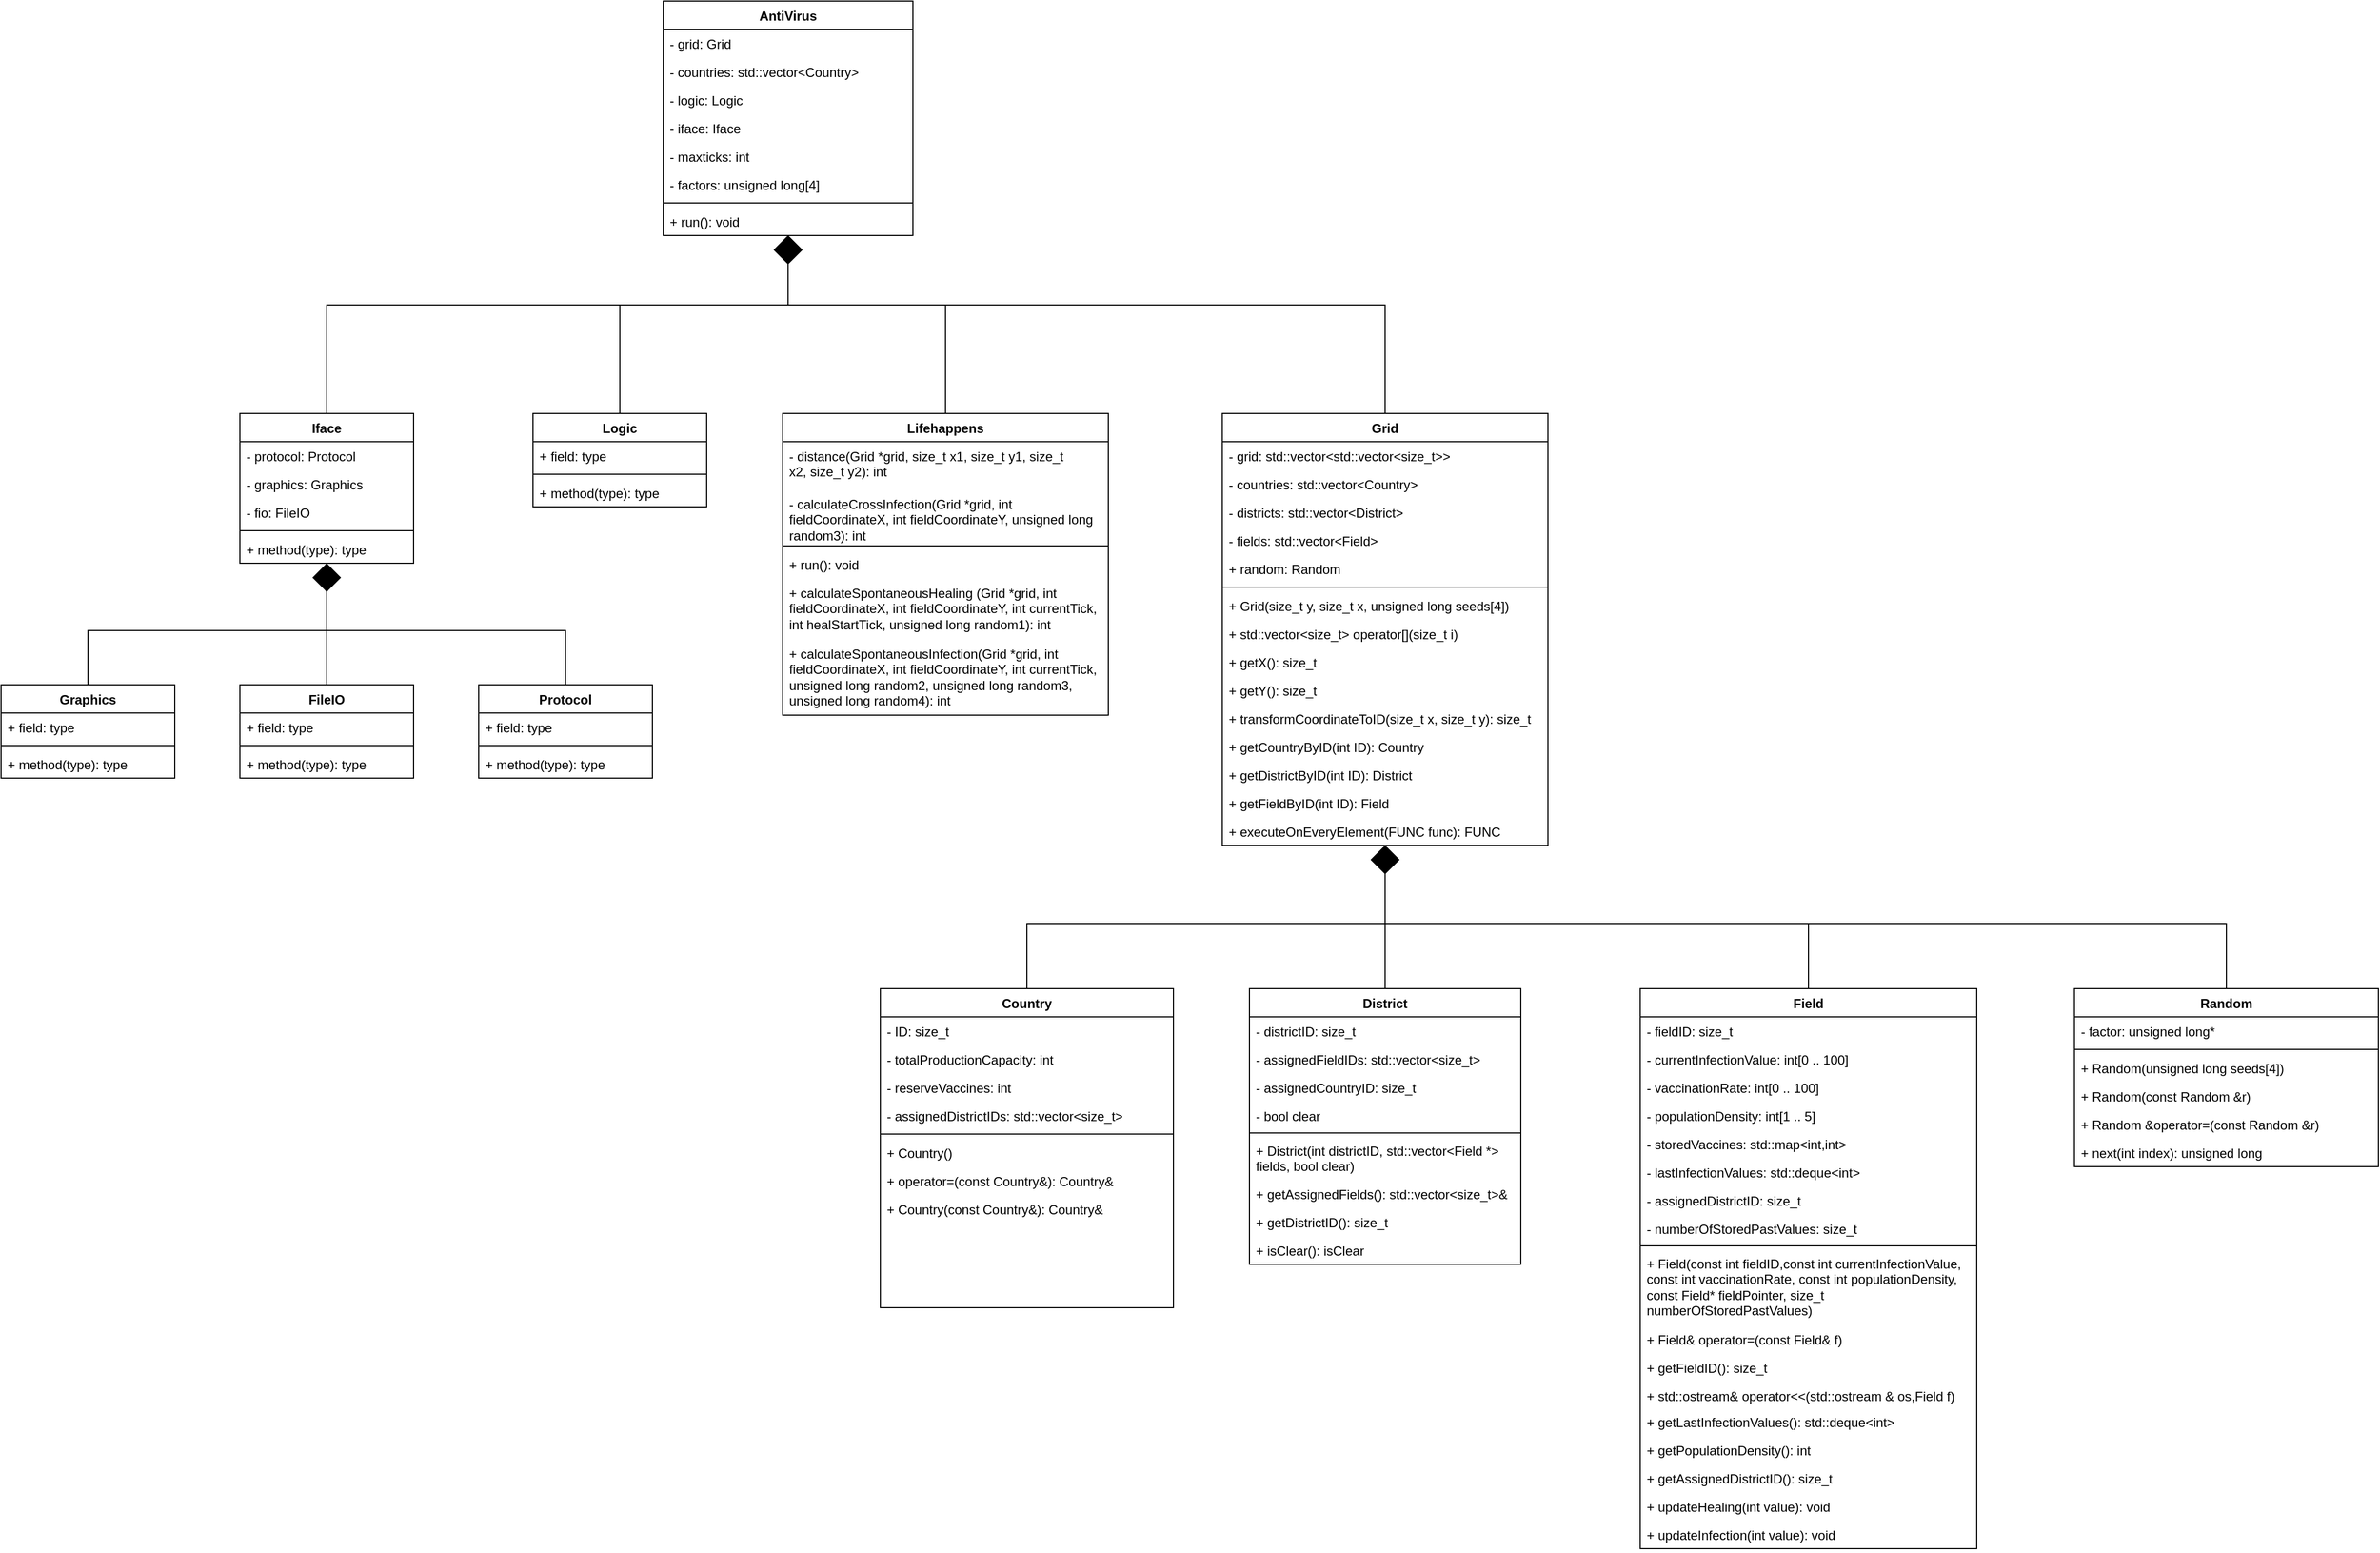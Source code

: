 <mxfile version="13.8.1" type="google"><diagram id="C5RBs43oDa-KdzZeNtuy" name="Page-1"><mxGraphModel dx="2557" dy="2136" grid="1" gridSize="10" guides="1" tooltips="1" connect="1" arrows="1" fold="1" page="1" pageScale="1" pageWidth="827" pageHeight="1169" math="0" shadow="0"><root><mxCell id="WIyWlLk6GJQsqaUBKTNV-0"/><mxCell id="WIyWlLk6GJQsqaUBKTNV-1" parent="WIyWlLk6GJQsqaUBKTNV-0"/><mxCell id="WLsQaqAnKxrEDyTLTu7i-65" style="edgeStyle=orthogonalEdgeStyle;rounded=0;orthogonalLoop=1;jettySize=auto;html=1;endArrow=diamond;endFill=1;endSize=24;" parent="WIyWlLk6GJQsqaUBKTNV-1" source="WLsQaqAnKxrEDyTLTu7i-56" edge="1" target="WLsQaqAnKxrEDyTLTu7i-88"><mxGeometry relative="1" as="geometry"><mxPoint x="-50" y="188" as="targetPoint"/><Array as="points"><mxPoint x="-400" y="-90"/><mxPoint x="25" y="-90"/></Array></mxGeometry></mxCell><mxCell id="WLsQaqAnKxrEDyTLTu7i-66" style="edgeStyle=orthogonalEdgeStyle;rounded=0;orthogonalLoop=1;jettySize=auto;html=1;endArrow=diamond;endFill=1;endSize=24;" parent="WIyWlLk6GJQsqaUBKTNV-1" source="WLsQaqAnKxrEDyTLTu7i-45" edge="1" target="WLsQaqAnKxrEDyTLTu7i-88"><mxGeometry relative="1" as="geometry"><mxPoint x="-50" y="188" as="targetPoint"/><Array as="points"><mxPoint x="-130" y="-90"/><mxPoint x="25" y="-90"/></Array></mxGeometry></mxCell><mxCell id="WLsQaqAnKxrEDyTLTu7i-67" style="edgeStyle=orthogonalEdgeStyle;rounded=0;orthogonalLoop=1;jettySize=auto;html=1;endArrow=diamondThin;endFill=1;endSize=24;" parent="WIyWlLk6GJQsqaUBKTNV-1" source="WLsQaqAnKxrEDyTLTu7i-30" target="WLsQaqAnKxrEDyTLTu7i-56" edge="1"><mxGeometry relative="1" as="geometry"><Array as="points"><mxPoint x="-620" y="210"/><mxPoint x="-400" y="210"/></Array></mxGeometry></mxCell><mxCell id="WLsQaqAnKxrEDyTLTu7i-68" style="edgeStyle=orthogonalEdgeStyle;rounded=0;orthogonalLoop=1;jettySize=auto;html=1;endArrow=diamondThin;endFill=1;endSize=24;" parent="WIyWlLk6GJQsqaUBKTNV-1" source="WLsQaqAnKxrEDyTLTu7i-34" target="WLsQaqAnKxrEDyTLTu7i-56" edge="1"><mxGeometry relative="1" as="geometry"><Array as="points"><mxPoint x="-180" y="210"/><mxPoint x="-400" y="210"/></Array></mxGeometry></mxCell><mxCell id="WLsQaqAnKxrEDyTLTu7i-73" style="edgeStyle=orthogonalEdgeStyle;rounded=0;orthogonalLoop=1;jettySize=auto;html=1;endArrow=diamond;endFill=1;endSize=24;" parent="WIyWlLk6GJQsqaUBKTNV-1" source="WLsQaqAnKxrEDyTLTu7i-69" target="WLsQaqAnKxrEDyTLTu7i-56" edge="1"><mxGeometry relative="1" as="geometry"/></mxCell><mxCell id="hWifRzDlr-PRYzr6Nser-12" style="edgeStyle=orthogonalEdgeStyle;rounded=0;orthogonalLoop=1;jettySize=auto;html=1;endArrow=diamond;endFill=1;endSize=24;" parent="WIyWlLk6GJQsqaUBKTNV-1" source="hWifRzDlr-PRYzr6Nser-5" target="WLsQaqAnKxrEDyTLTu7i-94" edge="1"><mxGeometry relative="1" as="geometry"><mxPoint x="810" y="130" as="sourcePoint"/><Array as="points"><mxPoint x="1350" y="480"/><mxPoint x="575" y="480"/></Array></mxGeometry></mxCell><mxCell id="WLsQaqAnKxrEDyTLTu7i-117" style="edgeStyle=orthogonalEdgeStyle;rounded=0;orthogonalLoop=1;jettySize=auto;html=1;endArrow=diamond;endFill=1;endSize=24;exitX=0.5;exitY=0;exitDx=0;exitDy=0;" parent="WIyWlLk6GJQsqaUBKTNV-1" source="WLsQaqAnKxrEDyTLTu7i-94" target="WLsQaqAnKxrEDyTLTu7i-88" edge="1"><mxGeometry relative="1" as="geometry"><Array as="points"><mxPoint x="575" y="-90"/><mxPoint x="25" y="-90"/></Array></mxGeometry></mxCell><mxCell id="WLsQaqAnKxrEDyTLTu7i-128" style="edgeStyle=orthogonalEdgeStyle;rounded=0;orthogonalLoop=1;jettySize=auto;html=1;endArrow=diamond;endFill=1;endSize=24;" parent="WIyWlLk6GJQsqaUBKTNV-1" source="WLsQaqAnKxrEDyTLTu7i-118" target="WLsQaqAnKxrEDyTLTu7i-94" edge="1"><mxGeometry relative="1" as="geometry"><Array as="points"><mxPoint x="245" y="480"/><mxPoint x="575" y="480"/></Array></mxGeometry></mxCell><mxCell id="WLsQaqAnKxrEDyTLTu7i-129" style="edgeStyle=orthogonalEdgeStyle;rounded=0;orthogonalLoop=1;jettySize=auto;html=1;endArrow=diamond;endFill=1;endSize=24;" parent="WIyWlLk6GJQsqaUBKTNV-1" source="WLsQaqAnKxrEDyTLTu7i-99" target="WLsQaqAnKxrEDyTLTu7i-94" edge="1"><mxGeometry relative="1" as="geometry"/></mxCell><mxCell id="WLsQaqAnKxrEDyTLTu7i-131" style="edgeStyle=orthogonalEdgeStyle;rounded=0;orthogonalLoop=1;jettySize=auto;html=1;endArrow=diamond;endFill=1;endSize=24;" parent="WIyWlLk6GJQsqaUBKTNV-1" source="WLsQaqAnKxrEDyTLTu7i-109" target="WLsQaqAnKxrEDyTLTu7i-94" edge="1"><mxGeometry relative="1" as="geometry"><Array as="points"><mxPoint x="575" y="480"/></Array></mxGeometry></mxCell><mxCell id="hWifRzDlr-PRYzr6Nser-24" style="edgeStyle=orthogonalEdgeStyle;rounded=0;orthogonalLoop=1;jettySize=auto;html=1;endArrow=diamond;endFill=1;endSize=24;" parent="WIyWlLk6GJQsqaUBKTNV-1" source="hWifRzDlr-PRYzr6Nser-13" target="WLsQaqAnKxrEDyTLTu7i-88" edge="1"><mxGeometry relative="1" as="geometry"><mxPoint x="429" y="-69" as="sourcePoint"/><Array as="points"><mxPoint x="170" y="-90"/><mxPoint x="25" y="-90"/></Array></mxGeometry></mxCell><mxCell id="WLsQaqAnKxrEDyTLTu7i-94" value="Grid" style="swimlane;fontStyle=1;align=center;verticalAlign=top;childLayout=stackLayout;horizontal=1;startSize=26;horizontalStack=0;resizeParent=1;resizeParentMax=0;resizeLast=0;collapsible=1;marginBottom=0;" parent="WIyWlLk6GJQsqaUBKTNV-1" vertex="1"><mxGeometry x="425" y="10" width="300" height="398" as="geometry"/></mxCell><mxCell id="WLsQaqAnKxrEDyTLTu7i-95" value="- grid: std::vector&lt;std::vector&lt;size_t&gt;&gt;" style="text;align=left;verticalAlign=top;spacingLeft=4;spacingRight=4;overflow=hidden;rotatable=0;points=[[0,0.5],[1,0.5]];portConstraint=eastwest;rounded=0;shadow=0;html=0;" parent="WLsQaqAnKxrEDyTLTu7i-94" vertex="1"><mxGeometry y="26" width="300" height="26" as="geometry"/></mxCell><mxCell id="hWifRzDlr-PRYzr6Nser-0" value="- countries: std::vector&lt;Country&gt;" style="text;align=left;verticalAlign=top;spacingLeft=4;spacingRight=4;overflow=hidden;rotatable=0;points=[[0,0.5],[1,0.5]];portConstraint=eastwest;rounded=0;shadow=0;html=0;fontStyle=0" parent="WLsQaqAnKxrEDyTLTu7i-94" vertex="1"><mxGeometry y="52" width="300" height="26" as="geometry"/></mxCell><mxCell id="kg8c0yC-SJBiiY9Bz2as-21" value="- districts: std::vector&lt;District&gt;" style="text;align=left;verticalAlign=top;spacingLeft=4;spacingRight=4;overflow=hidden;rotatable=0;points=[[0,0.5],[1,0.5]];portConstraint=eastwest;rounded=0;shadow=0;html=0;fontStyle=0" vertex="1" parent="WLsQaqAnKxrEDyTLTu7i-94"><mxGeometry y="78" width="300" height="26" as="geometry"/></mxCell><mxCell id="kg8c0yC-SJBiiY9Bz2as-16" value="- fields: std::vector&lt;Field&gt;" style="text;align=left;verticalAlign=top;spacingLeft=4;spacingRight=4;overflow=hidden;rotatable=0;points=[[0,0.5],[1,0.5]];portConstraint=eastwest;rounded=0;shadow=0;html=0;fontStyle=0" vertex="1" parent="WLsQaqAnKxrEDyTLTu7i-94"><mxGeometry y="104" width="300" height="26" as="geometry"/></mxCell><mxCell id="kg8c0yC-SJBiiY9Bz2as-15" value="+ random: Random " style="text;align=left;verticalAlign=top;spacingLeft=4;spacingRight=4;overflow=hidden;rotatable=0;points=[[0,0.5],[1,0.5]];portConstraint=eastwest;rounded=0;shadow=0;html=0;" vertex="1" parent="WLsQaqAnKxrEDyTLTu7i-94"><mxGeometry y="130" width="300" height="26" as="geometry"/></mxCell><mxCell id="WLsQaqAnKxrEDyTLTu7i-96" value="" style="line;strokeWidth=1;fillColor=none;align=left;verticalAlign=middle;spacingTop=-1;spacingLeft=3;spacingRight=3;rotatable=0;labelPosition=right;points=[];portConstraint=eastwest;" parent="WLsQaqAnKxrEDyTLTu7i-94" vertex="1"><mxGeometry y="156" width="300" height="8" as="geometry"/></mxCell><mxCell id="WLsQaqAnKxrEDyTLTu7i-97" value="+ Grid(size_t y, size_t x, unsigned long seeds[4])" style="text;strokeColor=none;fillColor=none;align=left;verticalAlign=top;spacingLeft=4;spacingRight=4;overflow=hidden;rotatable=0;points=[[0,0.5],[1,0.5]];portConstraint=eastwest;" parent="WLsQaqAnKxrEDyTLTu7i-94" vertex="1"><mxGeometry y="164" width="300" height="26" as="geometry"/></mxCell><mxCell id="kg8c0yC-SJBiiY9Bz2as-33" value="+ std::vector&lt;size_t&gt; operator[](size_t i)" style="text;strokeColor=none;fillColor=none;align=left;verticalAlign=top;spacingLeft=4;spacingRight=4;overflow=hidden;rotatable=0;points=[[0,0.5],[1,0.5]];portConstraint=eastwest;" vertex="1" parent="WLsQaqAnKxrEDyTLTu7i-94"><mxGeometry y="190" width="300" height="26" as="geometry"/></mxCell><mxCell id="kg8c0yC-SJBiiY9Bz2as-32" value="+ getX(): size_t" style="text;strokeColor=none;fillColor=none;align=left;verticalAlign=top;spacingLeft=4;spacingRight=4;overflow=hidden;rotatable=0;points=[[0,0.5],[1,0.5]];portConstraint=eastwest;" vertex="1" parent="WLsQaqAnKxrEDyTLTu7i-94"><mxGeometry y="216" width="300" height="26" as="geometry"/></mxCell><mxCell id="kg8c0yC-SJBiiY9Bz2as-34" value="+ getY(): size_t" style="text;align=left;verticalAlign=top;spacingLeft=4;spacingRight=4;overflow=hidden;rotatable=0;points=[[0,0.5],[1,0.5]];portConstraint=eastwest;rounded=0;shadow=0;html=0;" vertex="1" parent="WLsQaqAnKxrEDyTLTu7i-94"><mxGeometry y="242" width="300" height="26" as="geometry"/></mxCell><mxCell id="WLsQaqAnKxrEDyTLTu7i-98" value="+ transformCoordinateToID(size_t x, size_t y): size_t" style="text;align=left;verticalAlign=top;spacingLeft=4;spacingRight=4;overflow=hidden;rotatable=0;points=[[0,0.5],[1,0.5]];portConstraint=eastwest;rounded=0;shadow=0;html=0;" parent="WLsQaqAnKxrEDyTLTu7i-94" vertex="1"><mxGeometry y="268" width="300" height="26" as="geometry"/></mxCell><mxCell id="kg8c0yC-SJBiiY9Bz2as-19" value="+ getCountryByID(int ID): Country" style="text;align=left;verticalAlign=top;spacingLeft=4;spacingRight=4;overflow=hidden;rotatable=0;points=[[0,0.5],[1,0.5]];portConstraint=eastwest;rounded=0;shadow=0;html=0;" vertex="1" parent="WLsQaqAnKxrEDyTLTu7i-94"><mxGeometry y="294" width="300" height="26" as="geometry"/></mxCell><mxCell id="kg8c0yC-SJBiiY9Bz2as-23" value="+ getDistrictByID(int ID): District" style="text;align=left;verticalAlign=top;spacingLeft=4;spacingRight=4;overflow=hidden;rotatable=0;points=[[0,0.5],[1,0.5]];portConstraint=eastwest;rounded=0;shadow=0;html=0;" vertex="1" parent="WLsQaqAnKxrEDyTLTu7i-94"><mxGeometry y="320" width="300" height="26" as="geometry"/></mxCell><mxCell id="kg8c0yC-SJBiiY9Bz2as-24" value="+ getFieldByID(int ID): Field" style="text;align=left;verticalAlign=top;spacingLeft=4;spacingRight=4;overflow=hidden;rotatable=0;points=[[0,0.5],[1,0.5]];portConstraint=eastwest;rounded=0;shadow=0;html=0;" vertex="1" parent="WLsQaqAnKxrEDyTLTu7i-94"><mxGeometry y="346" width="300" height="26" as="geometry"/></mxCell><mxCell id="WLsQaqAnKxrEDyTLTu7i-134" value="+ executeOnEveryElement(FUNC func): FUNC" style="text;align=left;verticalAlign=top;spacingLeft=4;spacingRight=4;overflow=hidden;rotatable=0;points=[[0,0.5],[1,0.5]];portConstraint=eastwest;rounded=0;shadow=0;html=0;" parent="WLsQaqAnKxrEDyTLTu7i-94" vertex="1"><mxGeometry y="372" width="300" height="26" as="geometry"/></mxCell><mxCell id="WLsQaqAnKxrEDyTLTu7i-99" value="District" style="swimlane;fontStyle=1;align=center;verticalAlign=top;childLayout=stackLayout;horizontal=1;startSize=26;horizontalStack=0;resizeParent=1;resizeParentMax=0;resizeLast=0;collapsible=1;marginBottom=0;" parent="WIyWlLk6GJQsqaUBKTNV-1" vertex="1"><mxGeometry x="450" y="540" width="250" height="254" as="geometry"/></mxCell><mxCell id="WLsQaqAnKxrEDyTLTu7i-100" value="- districtID: size_t" style="text;strokeColor=none;fillColor=none;align=left;verticalAlign=top;spacingLeft=4;spacingRight=4;overflow=hidden;rotatable=0;points=[[0,0.5],[1,0.5]];portConstraint=eastwest;fontStyle=0" parent="WLsQaqAnKxrEDyTLTu7i-99" vertex="1"><mxGeometry y="26" width="250" height="26" as="geometry"/></mxCell><mxCell id="WLsQaqAnKxrEDyTLTu7i-132" value="- assignedFieldIDs: std::vector&lt;size_t&gt;" style="text;align=left;verticalAlign=top;spacingLeft=4;spacingRight=4;overflow=hidden;rotatable=0;points=[[0,0.5],[1,0.5]];portConstraint=eastwest;rounded=0;shadow=0;html=0;fontStyle=0" parent="WLsQaqAnKxrEDyTLTu7i-99" vertex="1"><mxGeometry y="52" width="250" height="26" as="geometry"/></mxCell><mxCell id="kg8c0yC-SJBiiY9Bz2as-17" value="- assignedCountryID: size_t&#10;" style="text;align=left;verticalAlign=top;spacingLeft=4;spacingRight=4;overflow=hidden;rotatable=0;points=[[0,0.5],[1,0.5]];portConstraint=eastwest;rounded=0;shadow=0;html=0;fontStyle=0" vertex="1" parent="WLsQaqAnKxrEDyTLTu7i-99"><mxGeometry y="78" width="250" height="26" as="geometry"/></mxCell><mxCell id="kg8c0yC-SJBiiY9Bz2as-3" value="- bool clear" style="text;align=left;verticalAlign=top;spacingLeft=4;spacingRight=4;overflow=hidden;rotatable=0;points=[[0,0.5],[1,0.5]];portConstraint=eastwest;rounded=0;shadow=0;html=0;" vertex="1" parent="WLsQaqAnKxrEDyTLTu7i-99"><mxGeometry y="104" width="250" height="26" as="geometry"/></mxCell><mxCell id="WLsQaqAnKxrEDyTLTu7i-106" value="&#10;" style="line;strokeWidth=1;fillColor=none;align=left;verticalAlign=middle;spacingTop=-1;spacingLeft=3;spacingRight=3;rotatable=0;labelPosition=right;points=[];portConstraint=eastwest;" parent="WLsQaqAnKxrEDyTLTu7i-99" vertex="1"><mxGeometry y="130" width="250" height="6" as="geometry"/></mxCell><mxCell id="kg8c0yC-SJBiiY9Bz2as-4" value="+ District(int districtID, std::vector&lt;Field *&gt; fields, bool clear)" style="text;align=left;verticalAlign=top;spacingLeft=4;spacingRight=4;overflow=hidden;rotatable=0;points=[[0,0.5],[1,0.5]];portConstraint=eastwest;rounded=0;shadow=0;html=0;whiteSpace=wrap;" vertex="1" parent="WLsQaqAnKxrEDyTLTu7i-99"><mxGeometry y="136" width="250" height="40" as="geometry"/></mxCell><mxCell id="kg8c0yC-SJBiiY9Bz2as-5" value="+ getAssignedFields(): std::vector&lt;size_t&gt;&amp; " style="text;align=left;verticalAlign=top;spacingLeft=4;spacingRight=4;overflow=hidden;rotatable=0;points=[[0,0.5],[1,0.5]];portConstraint=eastwest;rounded=0;shadow=0;html=0;" vertex="1" parent="WLsQaqAnKxrEDyTLTu7i-99"><mxGeometry y="176" width="250" height="26" as="geometry"/></mxCell><mxCell id="kg8c0yC-SJBiiY9Bz2as-6" value="+ getDistrictID(): size_t" style="text;align=left;verticalAlign=top;spacingLeft=4;spacingRight=4;overflow=hidden;rotatable=0;points=[[0,0.5],[1,0.5]];portConstraint=eastwest;rounded=0;shadow=0;html=0;" vertex="1" parent="WLsQaqAnKxrEDyTLTu7i-99"><mxGeometry y="202" width="250" height="26" as="geometry"/></mxCell><mxCell id="kg8c0yC-SJBiiY9Bz2as-7" value="+ isClear(): isClear" style="text;align=left;verticalAlign=top;spacingLeft=4;spacingRight=4;overflow=hidden;rotatable=0;points=[[0,0.5],[1,0.5]];portConstraint=eastwest;rounded=0;shadow=0;html=0;" vertex="1" parent="WLsQaqAnKxrEDyTLTu7i-99"><mxGeometry y="228" width="250" height="26" as="geometry"/></mxCell><mxCell id="WLsQaqAnKxrEDyTLTu7i-109" value="Field" style="swimlane;fontStyle=1;align=center;verticalAlign=top;childLayout=stackLayout;horizontal=1;startSize=26;horizontalStack=0;resizeParent=1;resizeParentMax=0;resizeLast=0;collapsible=1;marginBottom=0;" parent="WIyWlLk6GJQsqaUBKTNV-1" vertex="1"><mxGeometry x="810" y="540" width="310" height="516" as="geometry"/></mxCell><mxCell id="WLsQaqAnKxrEDyTLTu7i-110" value="- fieldID: size_t" style="text;strokeColor=none;fillColor=none;align=left;verticalAlign=top;spacingLeft=4;spacingRight=4;overflow=hidden;rotatable=0;points=[[0,0.5],[1,0.5]];portConstraint=eastwest;" parent="WLsQaqAnKxrEDyTLTu7i-109" vertex="1"><mxGeometry y="26" width="310" height="26" as="geometry"/></mxCell><mxCell id="WLsQaqAnKxrEDyTLTu7i-111" value="- currentInfectionValue: int[0 .. 100]" style="text;align=left;verticalAlign=top;spacingLeft=4;spacingRight=4;overflow=hidden;rotatable=0;points=[[0,0.5],[1,0.5]];portConstraint=eastwest;rounded=0;shadow=0;html=0;" parent="WLsQaqAnKxrEDyTLTu7i-109" vertex="1"><mxGeometry y="52" width="310" height="26" as="geometry"/></mxCell><mxCell id="WLsQaqAnKxrEDyTLTu7i-112" value="- vaccinationRate: int[0 .. 100]" style="text;align=left;verticalAlign=top;spacingLeft=4;spacingRight=4;overflow=hidden;rotatable=0;points=[[0,0.5],[1,0.5]];portConstraint=eastwest;rounded=0;shadow=0;html=0;" parent="WLsQaqAnKxrEDyTLTu7i-109" vertex="1"><mxGeometry y="78" width="310" height="26" as="geometry"/></mxCell><mxCell id="WLsQaqAnKxrEDyTLTu7i-113" value="- populationDensity: int[1 .. 5]" style="text;align=left;verticalAlign=top;spacingLeft=4;spacingRight=4;overflow=hidden;rotatable=0;points=[[0,0.5],[1,0.5]];portConstraint=eastwest;rounded=0;shadow=0;html=0;" parent="WLsQaqAnKxrEDyTLTu7i-109" vertex="1"><mxGeometry y="104" width="310" height="26" as="geometry"/></mxCell><mxCell id="WLsQaqAnKxrEDyTLTu7i-114" value="- storedVaccines: std::map&lt;int,int&gt;" style="text;align=left;verticalAlign=top;spacingLeft=4;spacingRight=4;overflow=hidden;rotatable=0;points=[[0,0.5],[1,0.5]];portConstraint=eastwest;rounded=0;shadow=0;html=0;" parent="WLsQaqAnKxrEDyTLTu7i-109" vertex="1"><mxGeometry y="130" width="310" height="26" as="geometry"/></mxCell><mxCell id="kg8c0yC-SJBiiY9Bz2as-9" value="- lastInfectionValues: std::deque&lt;int&gt;" style="text;align=left;verticalAlign=top;spacingLeft=4;spacingRight=4;overflow=hidden;rotatable=0;points=[[0,0.5],[1,0.5]];portConstraint=eastwest;rounded=0;shadow=0;html=0;" vertex="1" parent="WLsQaqAnKxrEDyTLTu7i-109"><mxGeometry y="156" width="310" height="26" as="geometry"/></mxCell><mxCell id="kg8c0yC-SJBiiY9Bz2as-8" value="- assignedDistrictID: size_t" style="text;align=left;verticalAlign=top;spacingLeft=4;spacingRight=4;overflow=hidden;rotatable=0;points=[[0,0.5],[1,0.5]];portConstraint=eastwest;rounded=0;shadow=0;html=0;fontStyle=0" vertex="1" parent="WLsQaqAnKxrEDyTLTu7i-109"><mxGeometry y="182" width="310" height="26" as="geometry"/></mxCell><mxCell id="WLsQaqAnKxrEDyTLTu7i-115" value="- numberOfStoredPastValues: size_t " style="text;align=left;verticalAlign=top;spacingLeft=4;spacingRight=4;overflow=hidden;rotatable=0;points=[[0,0.5],[1,0.5]];portConstraint=eastwest;rounded=0;shadow=0;html=0;" parent="WLsQaqAnKxrEDyTLTu7i-109" vertex="1"><mxGeometry y="208" width="310" height="26" as="geometry"/></mxCell><mxCell id="WLsQaqAnKxrEDyTLTu7i-116" value="&#10;" style="line;strokeWidth=1;fillColor=none;align=left;verticalAlign=middle;spacingTop=-1;spacingLeft=3;spacingRight=3;rotatable=0;labelPosition=right;points=[];portConstraint=eastwest;" parent="WLsQaqAnKxrEDyTLTu7i-109" vertex="1"><mxGeometry y="234" width="310" height="6" as="geometry"/></mxCell><mxCell id="hWifRzDlr-PRYzr6Nser-2" value="+ Field(const int fieldID,const int currentInfectionValue, const int vaccinationRate, const int populationDensity, const Field* fieldPointer, size_t numberOfStoredPastValues)" style="text;align=left;verticalAlign=top;spacingLeft=4;spacingRight=4;overflow=hidden;rotatable=0;points=[[0,0.5],[1,0.5]];portConstraint=eastwest;rounded=0;shadow=0;html=0;whiteSpace=wrap;" parent="WLsQaqAnKxrEDyTLTu7i-109" vertex="1"><mxGeometry y="240" width="310" height="70" as="geometry"/></mxCell><mxCell id="kg8c0yC-SJBiiY9Bz2as-14" value="+ Field&amp; operator=(const Field&amp; f)" style="text;align=left;verticalAlign=top;spacingLeft=4;spacingRight=4;overflow=hidden;rotatable=0;points=[[0,0.5],[1,0.5]];portConstraint=eastwest;rounded=0;shadow=0;html=0;" vertex="1" parent="WLsQaqAnKxrEDyTLTu7i-109"><mxGeometry y="310" width="310" height="26" as="geometry"/></mxCell><mxCell id="hWifRzDlr-PRYzr6Nser-4" value="+ getFieldID(): size_t" style="text;align=left;verticalAlign=top;spacingLeft=4;spacingRight=4;overflow=hidden;rotatable=0;points=[[0,0.5],[1,0.5]];portConstraint=eastwest;rounded=0;shadow=0;html=0;" parent="WLsQaqAnKxrEDyTLTu7i-109" vertex="1"><mxGeometry y="336" width="310" height="26" as="geometry"/></mxCell><mxCell id="kg8c0yC-SJBiiY9Bz2as-10" value="+ std::ostream&amp; operator&lt;&lt;(std::ostream &amp; os,Field f)" style="text;align=left;verticalAlign=top;spacingLeft=4;spacingRight=4;overflow=hidden;rotatable=0;points=[[0,0.5],[1,0.5]];portConstraint=eastwest;rounded=0;shadow=0;html=0;whiteSpace=wrap;" vertex="1" parent="WLsQaqAnKxrEDyTLTu7i-109"><mxGeometry y="362" width="310" height="24" as="geometry"/></mxCell><mxCell id="kg8c0yC-SJBiiY9Bz2as-11" value="+ getLastInfectionValues(): std::deque&lt;int&gt; " style="text;align=left;verticalAlign=top;spacingLeft=4;spacingRight=4;overflow=hidden;rotatable=0;points=[[0,0.5],[1,0.5]];portConstraint=eastwest;rounded=0;shadow=0;html=0;" vertex="1" parent="WLsQaqAnKxrEDyTLTu7i-109"><mxGeometry y="386" width="310" height="26" as="geometry"/></mxCell><mxCell id="kg8c0yC-SJBiiY9Bz2as-12" value="+ getPopulationDensity(): int " style="text;align=left;verticalAlign=top;spacingLeft=4;spacingRight=4;overflow=hidden;rotatable=0;points=[[0,0.5],[1,0.5]];portConstraint=eastwest;rounded=0;shadow=0;html=0;" vertex="1" parent="WLsQaqAnKxrEDyTLTu7i-109"><mxGeometry y="412" width="310" height="26" as="geometry"/></mxCell><mxCell id="hWifRzDlr-PRYzr6Nser-3" value="+ getAssignedDistrictID(): size_t" style="text;align=left;verticalAlign=top;spacingLeft=4;spacingRight=4;overflow=hidden;rotatable=0;points=[[0,0.5],[1,0.5]];portConstraint=eastwest;rounded=0;shadow=0;html=0;" parent="WLsQaqAnKxrEDyTLTu7i-109" vertex="1"><mxGeometry y="438" width="310" height="26" as="geometry"/></mxCell><mxCell id="kg8c0yC-SJBiiY9Bz2as-30" value="+ updateHealing(int value): void" style="text;align=left;verticalAlign=top;spacingLeft=4;spacingRight=4;overflow=hidden;rotatable=0;points=[[0,0.5],[1,0.5]];portConstraint=eastwest;rounded=0;shadow=0;html=0;" vertex="1" parent="WLsQaqAnKxrEDyTLTu7i-109"><mxGeometry y="464" width="310" height="26" as="geometry"/></mxCell><mxCell id="kg8c0yC-SJBiiY9Bz2as-31" value="+ updateInfection(int value): void" style="text;align=left;verticalAlign=top;spacingLeft=4;spacingRight=4;overflow=hidden;rotatable=0;points=[[0,0.5],[1,0.5]];portConstraint=eastwest;rounded=0;shadow=0;html=0;" vertex="1" parent="WLsQaqAnKxrEDyTLTu7i-109"><mxGeometry y="490" width="310" height="26" as="geometry"/></mxCell><mxCell id="WLsQaqAnKxrEDyTLTu7i-118" value="Country" style="swimlane;fontStyle=1;align=center;verticalAlign=top;childLayout=stackLayout;horizontal=1;startSize=26;horizontalStack=0;resizeParent=1;resizeLast=0;collapsible=1;marginBottom=0;rounded=0;shadow=0;strokeWidth=1;" parent="WIyWlLk6GJQsqaUBKTNV-1" vertex="1"><mxGeometry x="110" y="540" width="270" height="294" as="geometry"><mxRectangle x="230" y="140" width="160" height="26" as="alternateBounds"/></mxGeometry></mxCell><mxCell id="WLsQaqAnKxrEDyTLTu7i-119" value="- ID: size_t" style="text;align=left;verticalAlign=top;spacingLeft=4;spacingRight=4;overflow=hidden;rotatable=0;points=[[0,0.5],[1,0.5]];portConstraint=eastwest;" parent="WLsQaqAnKxrEDyTLTu7i-118" vertex="1"><mxGeometry y="26" width="270" height="26" as="geometry"/></mxCell><mxCell id="WLsQaqAnKxrEDyTLTu7i-120" value="- totalProductionCapacity: int" style="text;align=left;verticalAlign=top;spacingLeft=4;spacingRight=4;overflow=hidden;rotatable=0;points=[[0,0.5],[1,0.5]];portConstraint=eastwest;rounded=0;shadow=0;html=0;" parent="WLsQaqAnKxrEDyTLTu7i-118" vertex="1"><mxGeometry y="52" width="270" height="26" as="geometry"/></mxCell><mxCell id="WLsQaqAnKxrEDyTLTu7i-121" value="- reserveVaccines: int" style="text;align=left;verticalAlign=top;spacingLeft=4;spacingRight=4;overflow=hidden;rotatable=0;points=[[0,0.5],[1,0.5]];portConstraint=eastwest;rounded=0;shadow=0;html=0;" parent="WLsQaqAnKxrEDyTLTu7i-118" vertex="1"><mxGeometry y="78" width="270" height="26" as="geometry"/></mxCell><mxCell id="WLsQaqAnKxrEDyTLTu7i-122" value="- assignedDistrictIDs: std::vector&lt;size_t&gt;" style="text;align=left;verticalAlign=top;spacingLeft=4;spacingRight=4;overflow=hidden;rotatable=0;points=[[0,0.5],[1,0.5]];portConstraint=eastwest;rounded=0;shadow=0;html=0;fontStyle=0" parent="WLsQaqAnKxrEDyTLTu7i-118" vertex="1"><mxGeometry y="104" width="270" height="26" as="geometry"/></mxCell><mxCell id="WLsQaqAnKxrEDyTLTu7i-123" value="" style="line;html=1;strokeWidth=1;align=left;verticalAlign=middle;spacingTop=-1;spacingLeft=3;spacingRight=3;rotatable=0;labelPosition=right;points=[];portConstraint=eastwest;" parent="WLsQaqAnKxrEDyTLTu7i-118" vertex="1"><mxGeometry y="130" width="270" height="8" as="geometry"/></mxCell><mxCell id="WLsQaqAnKxrEDyTLTu7i-124" value="+ Country()&#10;" style="text;align=left;verticalAlign=top;spacingLeft=4;spacingRight=4;overflow=hidden;rotatable=0;points=[[0,0.5],[1,0.5]];portConstraint=eastwest;rounded=0;shadow=0;html=0;" parent="WLsQaqAnKxrEDyTLTu7i-118" vertex="1"><mxGeometry y="138" width="270" height="26" as="geometry"/></mxCell><mxCell id="WLsQaqAnKxrEDyTLTu7i-125" value="+ operator=(const Country&amp;): Country&amp;" style="text;align=left;verticalAlign=top;spacingLeft=4;spacingRight=4;overflow=hidden;rotatable=0;points=[[0,0.5],[1,0.5]];portConstraint=eastwest;rounded=0;shadow=0;html=0;" parent="WLsQaqAnKxrEDyTLTu7i-118" vertex="1"><mxGeometry y="164" width="270" height="26" as="geometry"/></mxCell><mxCell id="WLsQaqAnKxrEDyTLTu7i-126" value="+ Country(const Country&amp;): Country&amp;" style="text;align=left;verticalAlign=top;spacingLeft=4;spacingRight=4;overflow=hidden;rotatable=0;points=[[0,0.5],[1,0.5]];portConstraint=eastwest;rounded=0;shadow=0;html=0;" parent="WLsQaqAnKxrEDyTLTu7i-118" vertex="1"><mxGeometry y="190" width="270" height="26" as="geometry"/></mxCell><mxCell id="hWifRzDlr-PRYzr6Nser-5" value="Random" style="swimlane;fontStyle=1;align=center;verticalAlign=top;childLayout=stackLayout;horizontal=1;startSize=26;horizontalStack=0;resizeParent=1;resizeParentMax=0;resizeLast=0;collapsible=1;marginBottom=0;" parent="WIyWlLk6GJQsqaUBKTNV-1" vertex="1"><mxGeometry x="1210" y="540" width="280" height="164" as="geometry"/></mxCell><mxCell id="hWifRzDlr-PRYzr6Nser-6" value="- factor: unsigned long* " style="text;align=left;verticalAlign=top;spacingLeft=4;spacingRight=4;overflow=hidden;rotatable=0;points=[[0,0.5],[1,0.5]];portConstraint=eastwest;rounded=0;shadow=0;html=0;" parent="hWifRzDlr-PRYzr6Nser-5" vertex="1"><mxGeometry y="26" width="280" height="26" as="geometry"/></mxCell><mxCell id="hWifRzDlr-PRYzr6Nser-8" value="" style="line;strokeWidth=1;fillColor=none;align=left;verticalAlign=middle;spacingTop=-1;spacingLeft=3;spacingRight=3;rotatable=0;labelPosition=right;points=[];portConstraint=eastwest;" parent="hWifRzDlr-PRYzr6Nser-5" vertex="1"><mxGeometry y="52" width="280" height="8" as="geometry"/></mxCell><mxCell id="kg8c0yC-SJBiiY9Bz2as-35" value="+ Random(unsigned long seeds[4])" style="text;align=left;verticalAlign=top;spacingLeft=4;spacingRight=4;overflow=hidden;rotatable=0;points=[[0,0.5],[1,0.5]];portConstraint=eastwest;rounded=0;shadow=0;html=0;" vertex="1" parent="hWifRzDlr-PRYzr6Nser-5"><mxGeometry y="60" width="280" height="26" as="geometry"/></mxCell><mxCell id="kg8c0yC-SJBiiY9Bz2as-36" value="+ Random(const Random &amp;r)" style="text;align=left;verticalAlign=top;spacingLeft=4;spacingRight=4;overflow=hidden;rotatable=0;points=[[0,0.5],[1,0.5]];portConstraint=eastwest;rounded=0;shadow=0;html=0;" vertex="1" parent="hWifRzDlr-PRYzr6Nser-5"><mxGeometry y="86" width="280" height="26" as="geometry"/></mxCell><mxCell id="kg8c0yC-SJBiiY9Bz2as-1" value="+ Random &amp;operator=(const Random &amp;r)" style="text;align=left;verticalAlign=top;spacingLeft=4;spacingRight=4;overflow=hidden;rotatable=0;points=[[0,0.5],[1,0.5]];portConstraint=eastwest;rounded=0;shadow=0;html=0;" vertex="1" parent="hWifRzDlr-PRYzr6Nser-5"><mxGeometry y="112" width="280" height="26" as="geometry"/></mxCell><mxCell id="hWifRzDlr-PRYzr6Nser-10" value="+ next(int index): unsigned long " style="text;align=left;verticalAlign=top;spacingLeft=4;spacingRight=4;overflow=hidden;rotatable=0;points=[[0,0.5],[1,0.5]];portConstraint=eastwest;rounded=0;shadow=0;html=0;" parent="hWifRzDlr-PRYzr6Nser-5" vertex="1"><mxGeometry y="138" width="280" height="26" as="geometry"/></mxCell><mxCell id="hWifRzDlr-PRYzr6Nser-13" value="Lifehappens" style="swimlane;fontStyle=1;align=center;verticalAlign=top;childLayout=stackLayout;horizontal=1;startSize=26;horizontalStack=0;resizeParent=1;resizeParentMax=0;resizeLast=0;collapsible=1;marginBottom=0;" parent="WIyWlLk6GJQsqaUBKTNV-1" vertex="1"><mxGeometry x="20" y="10" width="300" height="278" as="geometry"/></mxCell><mxCell id="hWifRzDlr-PRYzr6Nser-17" value="- distance(Grid *grid, size_t x1, size_t y1, size_t x2, size_t y2): int" style="text;align=left;verticalAlign=top;spacingLeft=4;spacingRight=4;overflow=hidden;rotatable=0;points=[[0,0.5],[1,0.5]];portConstraint=eastwest;rounded=0;shadow=0;html=0;whiteSpace=wrap;" parent="hWifRzDlr-PRYzr6Nser-13" vertex="1"><mxGeometry y="26" width="300" height="44" as="geometry"/></mxCell><mxCell id="kg8c0yC-SJBiiY9Bz2as-2" value="- calculateCrossInfection(Grid *grid, int fieldCoordinateX, int fieldCoordinateY, unsigned long random3): int" style="text;align=left;verticalAlign=top;spacingLeft=4;spacingRight=4;overflow=hidden;rotatable=0;points=[[0,0.5],[1,0.5]];portConstraint=eastwest;rounded=0;shadow=0;html=0;whiteSpace=wrap;" vertex="1" parent="hWifRzDlr-PRYzr6Nser-13"><mxGeometry y="70" width="300" height="48" as="geometry"/></mxCell><mxCell id="hWifRzDlr-PRYzr6Nser-18" value="" style="line;strokeWidth=1;fillColor=none;align=left;verticalAlign=middle;spacingTop=-1;spacingLeft=3;spacingRight=3;rotatable=0;labelPosition=right;points=[];portConstraint=eastwest;" parent="hWifRzDlr-PRYzr6Nser-13" vertex="1"><mxGeometry y="118" width="300" height="8" as="geometry"/></mxCell><mxCell id="hWifRzDlr-PRYzr6Nser-19" value="+ run(): void" style="text;align=left;verticalAlign=top;spacingLeft=4;spacingRight=4;overflow=hidden;rotatable=0;points=[[0,0.5],[1,0.5]];portConstraint=eastwest;rounded=0;shadow=0;html=0;" parent="hWifRzDlr-PRYzr6Nser-13" vertex="1"><mxGeometry y="126" width="300" height="26" as="geometry"/></mxCell><mxCell id="hWifRzDlr-PRYzr6Nser-20" value="+ calculateSpontaneousHealing (Grid *grid, int fieldCoordinateX, int fieldCoordinateY, int currentTick, int healStartTick, unsigned long random1): int" style="text;align=left;verticalAlign=top;spacingLeft=4;spacingRight=4;overflow=hidden;rotatable=0;points=[[0,0.5],[1,0.5]];portConstraint=eastwest;rounded=0;shadow=0;html=0;whiteSpace=wrap;" parent="hWifRzDlr-PRYzr6Nser-13" vertex="1"><mxGeometry y="152" width="300" height="56" as="geometry"/></mxCell><mxCell id="hWifRzDlr-PRYzr6Nser-21" value="+ calculateSpontaneousInfection(Grid *grid, int fieldCoordinateX, int fieldCoordinateY, int currentTick, unsigned long random2, unsigned long random3, unsigned long random4): int" style="text;align=left;verticalAlign=top;spacingLeft=4;spacingRight=4;overflow=hidden;rotatable=0;points=[[0,0.5],[1,0.5]];portConstraint=eastwest;rounded=0;shadow=0;html=0;whiteSpace=wrap;" parent="hWifRzDlr-PRYzr6Nser-13" vertex="1"><mxGeometry y="208" width="300" height="70" as="geometry"/></mxCell><mxCell id="WLsQaqAnKxrEDyTLTu7i-45" value="Logic" style="swimlane;fontStyle=1;align=center;verticalAlign=top;childLayout=stackLayout;horizontal=1;startSize=26;horizontalStack=0;resizeParent=1;resizeParentMax=0;resizeLast=0;collapsible=1;marginBottom=0;" parent="WIyWlLk6GJQsqaUBKTNV-1" vertex="1"><mxGeometry x="-210" y="10" width="160" height="86" as="geometry"/></mxCell><mxCell id="WLsQaqAnKxrEDyTLTu7i-46" value="+ field: type" style="text;strokeColor=none;fillColor=none;align=left;verticalAlign=top;spacingLeft=4;spacingRight=4;overflow=hidden;rotatable=0;points=[[0,0.5],[1,0.5]];portConstraint=eastwest;" parent="WLsQaqAnKxrEDyTLTu7i-45" vertex="1"><mxGeometry y="26" width="160" height="26" as="geometry"/></mxCell><mxCell id="WLsQaqAnKxrEDyTLTu7i-47" value="" style="line;strokeWidth=1;fillColor=none;align=left;verticalAlign=middle;spacingTop=-1;spacingLeft=3;spacingRight=3;rotatable=0;labelPosition=right;points=[];portConstraint=eastwest;" parent="WLsQaqAnKxrEDyTLTu7i-45" vertex="1"><mxGeometry y="52" width="160" height="8" as="geometry"/></mxCell><mxCell id="WLsQaqAnKxrEDyTLTu7i-48" value="+ method(type): type" style="text;strokeColor=none;fillColor=none;align=left;verticalAlign=top;spacingLeft=4;spacingRight=4;overflow=hidden;rotatable=0;points=[[0,0.5],[1,0.5]];portConstraint=eastwest;" parent="WLsQaqAnKxrEDyTLTu7i-45" vertex="1"><mxGeometry y="60" width="160" height="26" as="geometry"/></mxCell><mxCell id="WLsQaqAnKxrEDyTLTu7i-56" value="Iface" style="swimlane;fontStyle=1;align=center;verticalAlign=top;childLayout=stackLayout;horizontal=1;startSize=26;horizontalStack=0;resizeParent=1;resizeParentMax=0;resizeLast=0;collapsible=1;marginBottom=0;" parent="WIyWlLk6GJQsqaUBKTNV-1" vertex="1"><mxGeometry x="-480" y="10" width="160" height="138" as="geometry"/></mxCell><mxCell id="WLsQaqAnKxrEDyTLTu7i-60" value="- protocol: Protocol" style="text;align=left;verticalAlign=top;spacingLeft=4;spacingRight=4;overflow=hidden;rotatable=0;points=[[0,0.5],[1,0.5]];portConstraint=eastwest;rounded=0;shadow=0;html=0;" parent="WLsQaqAnKxrEDyTLTu7i-56" vertex="1"><mxGeometry y="26" width="160" height="26" as="geometry"/></mxCell><mxCell id="WLsQaqAnKxrEDyTLTu7i-61" value="- graphics: Graphics" style="text;align=left;verticalAlign=top;spacingLeft=4;spacingRight=4;overflow=hidden;rotatable=0;points=[[0,0.5],[1,0.5]];portConstraint=eastwest;rounded=0;shadow=0;html=0;" parent="WLsQaqAnKxrEDyTLTu7i-56" vertex="1"><mxGeometry y="52" width="160" height="26" as="geometry"/></mxCell><mxCell id="WLsQaqAnKxrEDyTLTu7i-62" value="- fio: FileIO" style="text;align=left;verticalAlign=top;spacingLeft=4;spacingRight=4;overflow=hidden;rotatable=0;points=[[0,0.5],[1,0.5]];portConstraint=eastwest;rounded=0;shadow=0;html=0;" parent="WLsQaqAnKxrEDyTLTu7i-56" vertex="1"><mxGeometry y="78" width="160" height="26" as="geometry"/></mxCell><mxCell id="WLsQaqAnKxrEDyTLTu7i-58" value="" style="line;strokeWidth=1;fillColor=none;align=left;verticalAlign=middle;spacingTop=-1;spacingLeft=3;spacingRight=3;rotatable=0;labelPosition=right;points=[];portConstraint=eastwest;" parent="WLsQaqAnKxrEDyTLTu7i-56" vertex="1"><mxGeometry y="104" width="160" height="8" as="geometry"/></mxCell><mxCell id="WLsQaqAnKxrEDyTLTu7i-59" value="+ method(type): type" style="text;strokeColor=none;fillColor=none;align=left;verticalAlign=top;spacingLeft=4;spacingRight=4;overflow=hidden;rotatable=0;points=[[0,0.5],[1,0.5]];portConstraint=eastwest;" parent="WLsQaqAnKxrEDyTLTu7i-56" vertex="1"><mxGeometry y="112" width="160" height="26" as="geometry"/></mxCell><mxCell id="WLsQaqAnKxrEDyTLTu7i-88" value="AntiVirus" style="swimlane;fontStyle=1;align=center;verticalAlign=top;childLayout=stackLayout;horizontal=1;startSize=26;horizontalStack=0;resizeParent=1;resizeParentMax=0;resizeLast=0;collapsible=1;marginBottom=0;" parent="WIyWlLk6GJQsqaUBKTNV-1" vertex="1"><mxGeometry x="-90" y="-370" width="230" height="216" as="geometry"/></mxCell><mxCell id="WLsQaqAnKxrEDyTLTu7i-89" value="- grid: Grid&#10;" style="text;strokeColor=none;fillColor=none;align=left;verticalAlign=top;spacingLeft=4;spacingRight=4;overflow=hidden;rotatable=0;points=[[0,0.5],[1,0.5]];portConstraint=eastwest;" parent="WLsQaqAnKxrEDyTLTu7i-88" vertex="1"><mxGeometry y="26" width="230" height="26" as="geometry"/></mxCell><mxCell id="WLsQaqAnKxrEDyTLTu7i-108" value="- countries: std::vector&lt;Country&gt;" style="text;align=left;verticalAlign=top;spacingLeft=4;spacingRight=4;overflow=hidden;rotatable=0;points=[[0,0.5],[1,0.5]];portConstraint=eastwest;rounded=0;shadow=0;html=0;" parent="WLsQaqAnKxrEDyTLTu7i-88" vertex="1"><mxGeometry y="52" width="230" height="26" as="geometry"/></mxCell><mxCell id="WLsQaqAnKxrEDyTLTu7i-90" value="- logic: Logic" style="text;align=left;verticalAlign=top;spacingLeft=4;spacingRight=4;overflow=hidden;rotatable=0;points=[[0,0.5],[1,0.5]];portConstraint=eastwest;rounded=0;shadow=0;html=0;" parent="WLsQaqAnKxrEDyTLTu7i-88" vertex="1"><mxGeometry y="78" width="230" height="26" as="geometry"/></mxCell><mxCell id="WLsQaqAnKxrEDyTLTu7i-91" value="- iface: Iface" style="text;align=left;verticalAlign=top;spacingLeft=4;spacingRight=4;overflow=hidden;rotatable=0;points=[[0,0.5],[1,0.5]];portConstraint=eastwest;rounded=0;shadow=0;html=0;" parent="WLsQaqAnKxrEDyTLTu7i-88" vertex="1"><mxGeometry y="104" width="230" height="26" as="geometry"/></mxCell><mxCell id="kg8c0yC-SJBiiY9Bz2as-25" value="- maxticks: int" style="text;align=left;verticalAlign=top;spacingLeft=4;spacingRight=4;overflow=hidden;rotatable=0;points=[[0,0.5],[1,0.5]];portConstraint=eastwest;rounded=0;shadow=0;html=0;" vertex="1" parent="WLsQaqAnKxrEDyTLTu7i-88"><mxGeometry y="130" width="230" height="26" as="geometry"/></mxCell><mxCell id="kg8c0yC-SJBiiY9Bz2as-26" value="- factors: unsigned long[4]" style="text;align=left;verticalAlign=top;spacingLeft=4;spacingRight=4;overflow=hidden;rotatable=0;points=[[0,0.5],[1,0.5]];portConstraint=eastwest;rounded=0;shadow=0;html=0;" vertex="1" parent="WLsQaqAnKxrEDyTLTu7i-88"><mxGeometry y="156" width="230" height="26" as="geometry"/></mxCell><mxCell id="WLsQaqAnKxrEDyTLTu7i-92" value="" style="line;strokeWidth=1;fillColor=none;align=left;verticalAlign=middle;spacingTop=-1;spacingLeft=3;spacingRight=3;rotatable=0;labelPosition=right;points=[];portConstraint=eastwest;" parent="WLsQaqAnKxrEDyTLTu7i-88" vertex="1"><mxGeometry y="182" width="230" height="8" as="geometry"/></mxCell><mxCell id="WLsQaqAnKxrEDyTLTu7i-93" value="+ run(): void" style="text;align=left;verticalAlign=top;spacingLeft=4;spacingRight=4;overflow=hidden;rotatable=0;points=[[0,0.5],[1,0.5]];portConstraint=eastwest;rounded=0;shadow=0;html=0;" parent="WLsQaqAnKxrEDyTLTu7i-88" vertex="1"><mxGeometry y="190" width="230" height="26" as="geometry"/></mxCell><mxCell id="WLsQaqAnKxrEDyTLTu7i-34" value="Protocol" style="swimlane;fontStyle=1;align=center;verticalAlign=top;childLayout=stackLayout;horizontal=1;startSize=26;horizontalStack=0;resizeParent=1;resizeParentMax=0;resizeLast=0;collapsible=1;marginBottom=0;" parent="WIyWlLk6GJQsqaUBKTNV-1" vertex="1"><mxGeometry x="-260" y="260" width="160" height="86" as="geometry"/></mxCell><mxCell id="WLsQaqAnKxrEDyTLTu7i-35" value="+ field: type" style="text;strokeColor=none;fillColor=none;align=left;verticalAlign=top;spacingLeft=4;spacingRight=4;overflow=hidden;rotatable=0;points=[[0,0.5],[1,0.5]];portConstraint=eastwest;" parent="WLsQaqAnKxrEDyTLTu7i-34" vertex="1"><mxGeometry y="26" width="160" height="26" as="geometry"/></mxCell><mxCell id="WLsQaqAnKxrEDyTLTu7i-36" value="" style="line;strokeWidth=1;fillColor=none;align=left;verticalAlign=middle;spacingTop=-1;spacingLeft=3;spacingRight=3;rotatable=0;labelPosition=right;points=[];portConstraint=eastwest;" parent="WLsQaqAnKxrEDyTLTu7i-34" vertex="1"><mxGeometry y="52" width="160" height="8" as="geometry"/></mxCell><mxCell id="WLsQaqAnKxrEDyTLTu7i-37" value="+ method(type): type" style="text;strokeColor=none;fillColor=none;align=left;verticalAlign=top;spacingLeft=4;spacingRight=4;overflow=hidden;rotatable=0;points=[[0,0.5],[1,0.5]];portConstraint=eastwest;" parent="WLsQaqAnKxrEDyTLTu7i-34" vertex="1"><mxGeometry y="60" width="160" height="26" as="geometry"/></mxCell><mxCell id="WLsQaqAnKxrEDyTLTu7i-69" value="FileIO" style="swimlane;fontStyle=1;align=center;verticalAlign=top;childLayout=stackLayout;horizontal=1;startSize=26;horizontalStack=0;resizeParent=1;resizeParentMax=0;resizeLast=0;collapsible=1;marginBottom=0;" parent="WIyWlLk6GJQsqaUBKTNV-1" vertex="1"><mxGeometry x="-480" y="260" width="160" height="86" as="geometry"/></mxCell><mxCell id="WLsQaqAnKxrEDyTLTu7i-70" value="+ field: type" style="text;strokeColor=none;fillColor=none;align=left;verticalAlign=top;spacingLeft=4;spacingRight=4;overflow=hidden;rotatable=0;points=[[0,0.5],[1,0.5]];portConstraint=eastwest;" parent="WLsQaqAnKxrEDyTLTu7i-69" vertex="1"><mxGeometry y="26" width="160" height="26" as="geometry"/></mxCell><mxCell id="WLsQaqAnKxrEDyTLTu7i-71" value="" style="line;strokeWidth=1;fillColor=none;align=left;verticalAlign=middle;spacingTop=-1;spacingLeft=3;spacingRight=3;rotatable=0;labelPosition=right;points=[];portConstraint=eastwest;" parent="WLsQaqAnKxrEDyTLTu7i-69" vertex="1"><mxGeometry y="52" width="160" height="8" as="geometry"/></mxCell><mxCell id="WLsQaqAnKxrEDyTLTu7i-72" value="+ method(type): type" style="text;strokeColor=none;fillColor=none;align=left;verticalAlign=top;spacingLeft=4;spacingRight=4;overflow=hidden;rotatable=0;points=[[0,0.5],[1,0.5]];portConstraint=eastwest;" parent="WLsQaqAnKxrEDyTLTu7i-69" vertex="1"><mxGeometry y="60" width="160" height="26" as="geometry"/></mxCell><mxCell id="WLsQaqAnKxrEDyTLTu7i-30" value="Graphics" style="swimlane;fontStyle=1;align=center;verticalAlign=top;childLayout=stackLayout;horizontal=1;startSize=26;horizontalStack=0;resizeParent=1;resizeParentMax=0;resizeLast=0;collapsible=1;marginBottom=0;" parent="WIyWlLk6GJQsqaUBKTNV-1" vertex="1"><mxGeometry x="-700" y="260" width="160" height="86" as="geometry"/></mxCell><mxCell id="WLsQaqAnKxrEDyTLTu7i-31" value="+ field: type" style="text;strokeColor=none;fillColor=none;align=left;verticalAlign=top;spacingLeft=4;spacingRight=4;overflow=hidden;rotatable=0;points=[[0,0.5],[1,0.5]];portConstraint=eastwest;" parent="WLsQaqAnKxrEDyTLTu7i-30" vertex="1"><mxGeometry y="26" width="160" height="26" as="geometry"/></mxCell><mxCell id="WLsQaqAnKxrEDyTLTu7i-32" value="" style="line;strokeWidth=1;fillColor=none;align=left;verticalAlign=middle;spacingTop=-1;spacingLeft=3;spacingRight=3;rotatable=0;labelPosition=right;points=[];portConstraint=eastwest;" parent="WLsQaqAnKxrEDyTLTu7i-30" vertex="1"><mxGeometry y="52" width="160" height="8" as="geometry"/></mxCell><mxCell id="WLsQaqAnKxrEDyTLTu7i-33" value="+ method(type): type" style="text;strokeColor=none;fillColor=none;align=left;verticalAlign=top;spacingLeft=4;spacingRight=4;overflow=hidden;rotatable=0;points=[[0,0.5],[1,0.5]];portConstraint=eastwest;" parent="WLsQaqAnKxrEDyTLTu7i-30" vertex="1"><mxGeometry y="60" width="160" height="26" as="geometry"/></mxCell></root></mxGraphModel></diagram></mxfile>